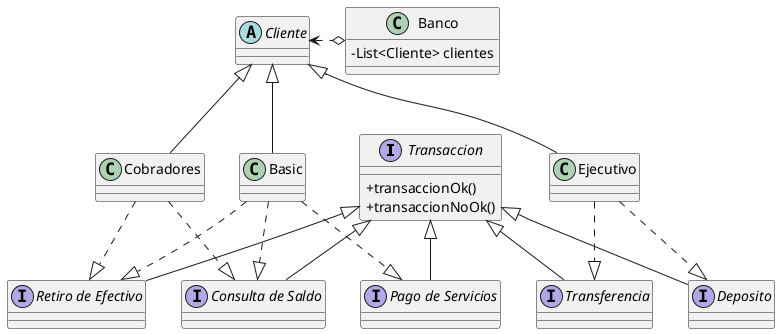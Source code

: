 @startuml Ej1 Transacciones Banco

skinparam ClassAttributeIconSize 0

interface Transaccion {
    + transaccionOk()
    + transaccionNoOk()
}

interface Deposito
interface Transferencia 
interface "Retiro de Efectivo" as efectivo
interface "Consulta de Saldo" as consulta
interface "Pago de Servicios" as pago

class Banco {
    - List<Cliente> clientes
}

abstract Cliente 

class Ejecutivo
class Basic
class Cobradores

Transaccion <|-- Deposito
Transaccion <|-- Transferencia
Transaccion <|-- efectivo
Transaccion <|-- consulta
Transaccion <|-- pago

Cliente <|-- Ejecutivo
Cliente <|-- Basic
Cliente <|-- Cobradores

Cliente <.o Banco

Ejecutivo ..|> Deposito
Ejecutivo ..|> Transferencia
Basic ..|> consulta
Basic ..|> pago 
Basic ..|> efectivo
Cobradores ..|> efectivo
Cobradores ..|> consulta

@enduml
